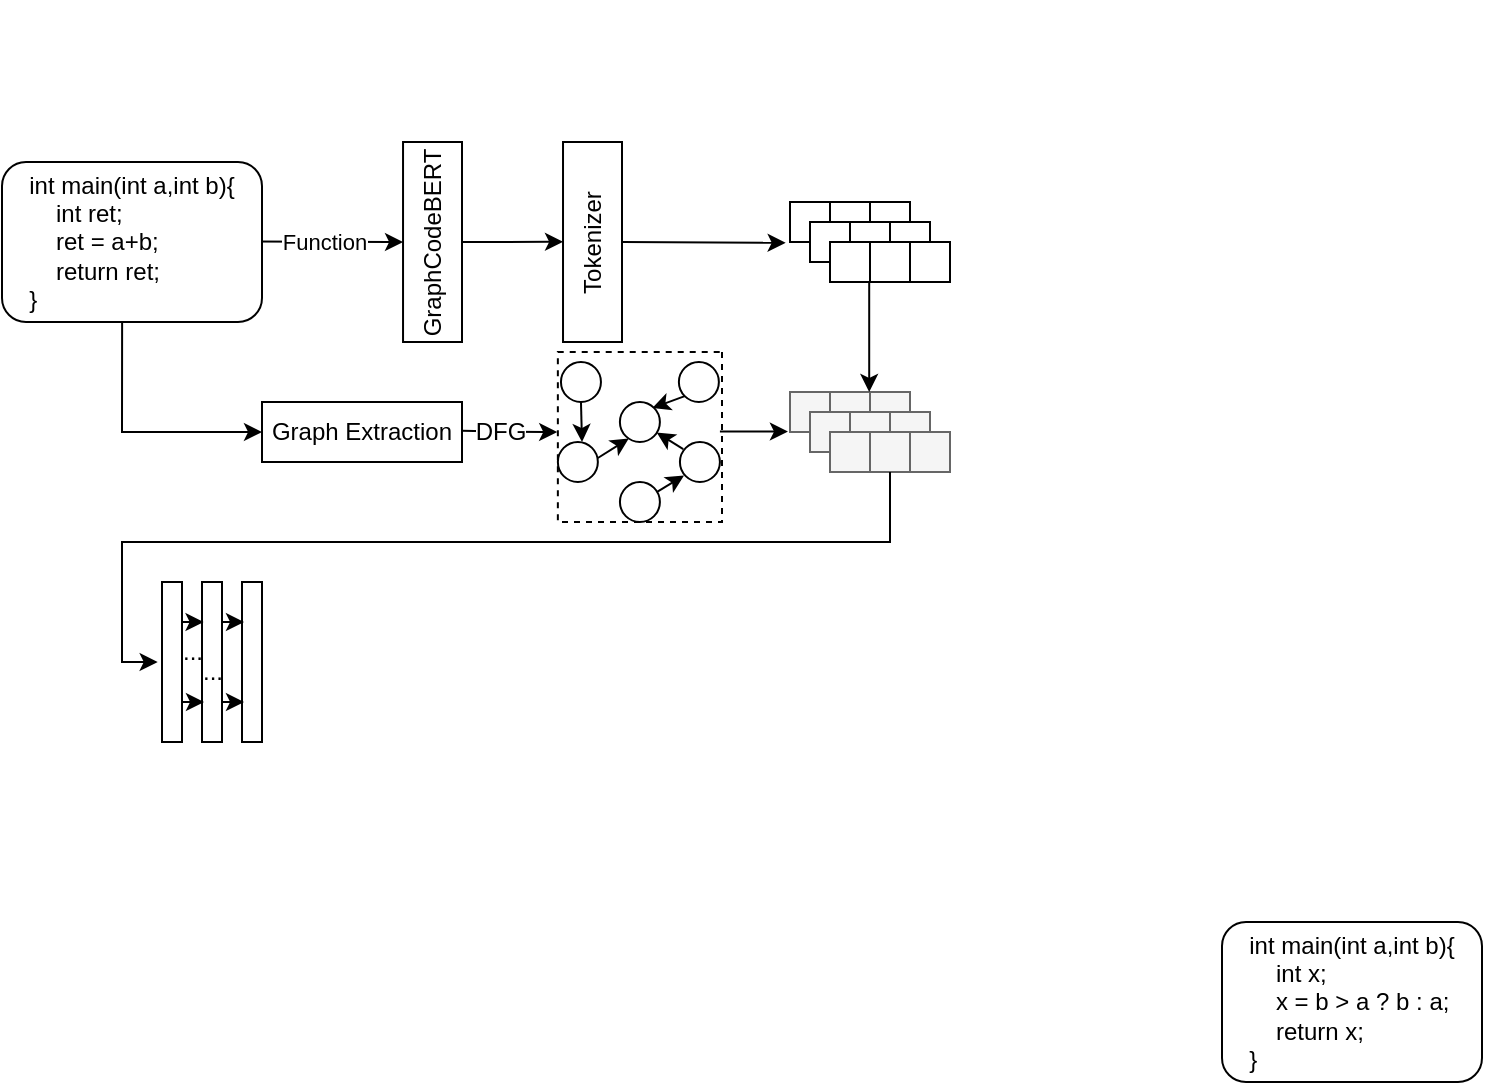 <mxfile version="21.5.2" type="github">
  <diagram id="kuXfZ5j9J_MOZKS2mzVd" name="第 1 页">
    <mxGraphModel dx="231" dy="125" grid="1" gridSize="10" guides="1" tooltips="1" connect="1" arrows="1" fold="1" page="1" pageScale="1" pageWidth="827" pageHeight="1169" math="0" shadow="0">
      <root>
        <mxCell id="0" />
        <mxCell id="1" parent="0" />
        <mxCell id="bve2lGWTHoPqpzMd3bUK-1" value="&lt;div style=&quot;&quot;&gt;&lt;br&gt;&lt;/div&gt;" style="rounded=0;whiteSpace=wrap;html=1;align=left;direction=south;" vertex="1" parent="1">
          <mxGeometry x="240.52" y="220" width="29.48" height="100" as="geometry" />
        </mxCell>
        <mxCell id="bve2lGWTHoPqpzMd3bUK-2" value="" style="endArrow=classic;html=1;rounded=0;entryX=0.5;entryY=1;entryDx=0;entryDy=0;" edge="1" parent="1" target="bve2lGWTHoPqpzMd3bUK-1">
          <mxGeometry width="50" height="50" relative="1" as="geometry">
            <mxPoint x="151.78" y="269.76" as="sourcePoint" />
            <mxPoint x="280" y="270" as="targetPoint" />
          </mxGeometry>
        </mxCell>
        <mxCell id="bve2lGWTHoPqpzMd3bUK-3" value="Function" style="edgeLabel;html=1;align=center;verticalAlign=middle;resizable=0;points=[];" vertex="1" connectable="0" parent="bve2lGWTHoPqpzMd3bUK-2">
          <mxGeometry x="-0.016" relative="1" as="geometry">
            <mxPoint x="5" as="offset" />
          </mxGeometry>
        </mxCell>
        <mxCell id="bve2lGWTHoPqpzMd3bUK-4" value="int main(int a,int b){&lt;br style=&quot;text-align: left;&quot;&gt;&lt;div style=&quot;text-align: left;&quot;&gt;&lt;span style=&quot;background-color: initial;&quot;&gt;&lt;span style=&quot;white-space: pre;&quot;&gt;&amp;nbsp;&amp;nbsp;&amp;nbsp;&amp;nbsp;&lt;/span&gt;&lt;/span&gt;&lt;span style=&quot;background-color: initial; text-align: left;&quot;&gt;int ret;&lt;/span&gt;&lt;/div&gt;&lt;span style=&quot;&quot;&gt;&lt;div style=&quot;text-align: left;&quot;&gt;&lt;span style=&quot;background-color: initial;&quot;&gt;&amp;nbsp; &amp;nbsp; ret = a+b;&lt;/span&gt;&lt;/div&gt;&lt;/span&gt;&lt;div style=&quot;text-align: left;&quot;&gt;&lt;span style=&quot;background-color: initial;&quot;&gt;&lt;span style=&quot;white-space: pre;&quot;&gt;&amp;nbsp;&amp;nbsp;&amp;nbsp;&amp;nbsp;&lt;/span&gt;&lt;/span&gt;&lt;span style=&quot;background-color: initial;&quot;&gt;return ret;&lt;/span&gt;&lt;/div&gt;&lt;div style=&quot;text-align: left;&quot;&gt;&lt;span style=&quot;background-color: initial;&quot;&gt;}&lt;/span&gt;&lt;/div&gt;" style="rounded=1;whiteSpace=wrap;html=1;" vertex="1" parent="1">
          <mxGeometry x="40" y="230" width="130" height="80" as="geometry" />
        </mxCell>
        <mxCell id="bve2lGWTHoPqpzMd3bUK-7" value="GraphCodeBERT" style="text;strokeColor=none;align=center;fillColor=none;html=1;verticalAlign=middle;whiteSpace=wrap;rounded=0;fontSize=12;fontFamily=Helvetica;fontColor=default;rotation=-90;" vertex="1" parent="1">
          <mxGeometry x="226.29" y="255.0" width="57.93" height="30" as="geometry" />
        </mxCell>
        <mxCell id="bve2lGWTHoPqpzMd3bUK-15" style="edgeStyle=orthogonalEdgeStyle;rounded=0;orthogonalLoop=1;jettySize=auto;html=1;fontFamily=Helvetica;fontSize=12;fontColor=default;entryX=-0.004;entryY=0.5;entryDx=0;entryDy=0;entryPerimeter=0;" edge="1" parent="1">
          <mxGeometry relative="1" as="geometry">
            <mxPoint x="270.0" y="364.4" as="sourcePoint" />
            <mxPoint x="317.61" y="365" as="targetPoint" />
            <Array as="points" />
          </mxGeometry>
        </mxCell>
        <mxCell id="bve2lGWTHoPqpzMd3bUK-16" value="DFG" style="edgeLabel;html=1;align=center;verticalAlign=middle;resizable=0;points=[];fontSize=12;fontFamily=Helvetica;fontColor=default;" vertex="1" connectable="0" parent="bve2lGWTHoPqpzMd3bUK-15">
          <mxGeometry x="-0.047" y="-2" relative="1" as="geometry">
            <mxPoint x="-4" y="-2" as="offset" />
          </mxGeometry>
        </mxCell>
        <mxCell id="bve2lGWTHoPqpzMd3bUK-10" value="Graph Extraction" style="rounded=0;whiteSpace=wrap;html=1;strokeColor=default;fontFamily=Helvetica;fontSize=12;fontColor=default;fillColor=default;" vertex="1" parent="1">
          <mxGeometry x="170" y="350" width="100" height="30" as="geometry" />
        </mxCell>
        <mxCell id="bve2lGWTHoPqpzMd3bUK-14" value="" style="endArrow=classic;html=1;rounded=0;fontFamily=Helvetica;fontSize=12;fontColor=default;exitX=0.462;exitY=1;exitDx=0;exitDy=0;exitPerimeter=0;entryX=0;entryY=0.5;entryDx=0;entryDy=0;" edge="1" parent="1" source="bve2lGWTHoPqpzMd3bUK-4" target="bve2lGWTHoPqpzMd3bUK-10">
          <mxGeometry width="50" height="50" relative="1" as="geometry">
            <mxPoint x="100" y="311" as="sourcePoint" />
            <mxPoint x="130" y="370" as="targetPoint" />
            <Array as="points">
              <mxPoint x="100" y="365" />
            </Array>
          </mxGeometry>
        </mxCell>
        <mxCell id="bve2lGWTHoPqpzMd3bUK-37" value="&lt;div style=&quot;&quot;&gt;&lt;br&gt;&lt;/div&gt;" style="rounded=0;whiteSpace=wrap;html=1;align=left;direction=south;" vertex="1" parent="1">
          <mxGeometry x="320.51" y="220" width="29.49" height="100" as="geometry" />
        </mxCell>
        <mxCell id="bve2lGWTHoPqpzMd3bUK-38" value="Tokenizer" style="text;strokeColor=none;align=center;fillColor=none;html=1;verticalAlign=middle;whiteSpace=wrap;rounded=0;fontSize=12;fontFamily=Helvetica;fontColor=default;rotation=-90;" vertex="1" parent="1">
          <mxGeometry x="306.29" y="255" width="57.93" height="30" as="geometry" />
        </mxCell>
        <mxCell id="bve2lGWTHoPqpzMd3bUK-64" value="" style="rounded=0;whiteSpace=wrap;html=1;strokeColor=default;fontFamily=Helvetica;fontSize=12;fontColor=default;fillColor=default;direction=south;dashed=1;" vertex="1" parent="1">
          <mxGeometry x="317.93" y="325" width="82.07" height="85" as="geometry" />
        </mxCell>
        <mxCell id="bve2lGWTHoPqpzMd3bUK-40" value="" style="endArrow=classic;html=1;rounded=0;fontFamily=Helvetica;fontSize=12;fontColor=default;exitX=0.5;exitY=1;exitDx=0;exitDy=0;entryX=0.698;entryY=0.991;entryDx=0;entryDy=0;entryPerimeter=0;" edge="1" parent="1" source="bve2lGWTHoPqpzMd3bUK-7">
          <mxGeometry width="50" height="50" relative="1" as="geometry">
            <mxPoint x="290.143" y="270.0" as="sourcePoint" />
            <mxPoint x="320.511" y="269.9" as="targetPoint" />
          </mxGeometry>
        </mxCell>
        <mxCell id="bve2lGWTHoPqpzMd3bUK-47" value="int main(int a,int b){&lt;br style=&quot;text-align: left;&quot;&gt;&lt;div style=&quot;text-align: left;&quot;&gt;&lt;span style=&quot;background-color: initial;&quot;&gt;&lt;span style=&quot;white-space: pre;&quot;&gt;&amp;nbsp;&amp;nbsp;&amp;nbsp;&amp;nbsp;&lt;/span&gt;&lt;/span&gt;&lt;span style=&quot;background-color: initial; text-align: left;&quot;&gt;int x;&lt;/span&gt;&lt;/div&gt;&lt;span style=&quot;&quot;&gt;&lt;div style=&quot;text-align: left;&quot;&gt;&lt;span style=&quot;background-color: initial;&quot;&gt;&amp;nbsp; &amp;nbsp; x = b &amp;gt; a ? b : a;&lt;/span&gt;&lt;/div&gt;&lt;/span&gt;&lt;div style=&quot;text-align: left;&quot;&gt;&lt;span style=&quot;background-color: initial;&quot;&gt;&lt;span style=&quot;white-space: pre;&quot;&gt;&amp;nbsp;&amp;nbsp;&amp;nbsp;&amp;nbsp;&lt;/span&gt;&lt;/span&gt;&lt;span style=&quot;background-color: initial;&quot;&gt;return x;&lt;/span&gt;&lt;/div&gt;&lt;div style=&quot;text-align: left;&quot;&gt;&lt;span style=&quot;background-color: initial;&quot;&gt;}&lt;/span&gt;&lt;/div&gt;" style="rounded=1;whiteSpace=wrap;html=1;" vertex="1" parent="1">
          <mxGeometry x="650" y="610" width="130" height="80" as="geometry" />
        </mxCell>
        <mxCell id="bve2lGWTHoPqpzMd3bUK-48" value="" style="ellipse;whiteSpace=wrap;html=1;aspect=fixed;rounded=0;strokeColor=default;fontFamily=Helvetica;fontSize=12;fontColor=default;fillColor=default;" vertex="1" parent="1">
          <mxGeometry x="319.48" y="330" width="20" height="20" as="geometry" />
        </mxCell>
        <mxCell id="bve2lGWTHoPqpzMd3bUK-51" value="" style="ellipse;whiteSpace=wrap;html=1;aspect=fixed;rounded=0;strokeColor=default;fontFamily=Helvetica;fontSize=12;fontColor=default;fillColor=default;" vertex="1" parent="1">
          <mxGeometry x="317.93" y="370" width="20" height="20" as="geometry" />
        </mxCell>
        <mxCell id="bve2lGWTHoPqpzMd3bUK-52" value="" style="ellipse;whiteSpace=wrap;html=1;aspect=fixed;rounded=0;strokeColor=default;fontFamily=Helvetica;fontSize=12;fontColor=default;fillColor=default;" vertex="1" parent="1">
          <mxGeometry x="378.96" y="370" width="20" height="20" as="geometry" />
        </mxCell>
        <mxCell id="bve2lGWTHoPqpzMd3bUK-53" value="" style="ellipse;whiteSpace=wrap;html=1;aspect=fixed;rounded=0;strokeColor=default;fontFamily=Helvetica;fontSize=12;fontColor=default;fillColor=default;" vertex="1" parent="1">
          <mxGeometry x="378.44" y="330" width="20" height="20" as="geometry" />
        </mxCell>
        <mxCell id="bve2lGWTHoPqpzMd3bUK-54" value="" style="ellipse;whiteSpace=wrap;html=1;aspect=fixed;rounded=0;strokeColor=default;fontFamily=Helvetica;fontSize=12;fontColor=default;fillColor=default;" vertex="1" parent="1">
          <mxGeometry x="348.96" y="390" width="20" height="20" as="geometry" />
        </mxCell>
        <mxCell id="bve2lGWTHoPqpzMd3bUK-55" value="" style="ellipse;whiteSpace=wrap;html=1;aspect=fixed;rounded=0;strokeColor=default;fontFamily=Helvetica;fontSize=12;fontColor=default;fillColor=default;" vertex="1" parent="1">
          <mxGeometry x="348.95" y="350" width="20" height="20" as="geometry" />
        </mxCell>
        <mxCell id="bve2lGWTHoPqpzMd3bUK-57" value="" style="endArrow=classic;html=1;rounded=0;fontFamily=Helvetica;fontSize=12;fontColor=default;entryX=0.103;entryY=0.84;entryDx=0;entryDy=0;entryPerimeter=0;" edge="1" parent="1" source="bve2lGWTHoPqpzMd3bUK-54" target="bve2lGWTHoPqpzMd3bUK-52">
          <mxGeometry width="50" height="50" relative="1" as="geometry">
            <mxPoint x="370" y="390" as="sourcePoint" />
            <mxPoint x="413.96" y="350" as="targetPoint" />
          </mxGeometry>
        </mxCell>
        <mxCell id="bve2lGWTHoPqpzMd3bUK-58" value="" style="endArrow=classic;html=1;rounded=0;fontFamily=Helvetica;fontSize=12;fontColor=default;entryX=0.221;entryY=0.914;entryDx=0;entryDy=0;entryPerimeter=0;" edge="1" parent="1" target="bve2lGWTHoPqpzMd3bUK-55">
          <mxGeometry width="50" height="50" relative="1" as="geometry">
            <mxPoint x="337.93" y="378" as="sourcePoint" />
            <mxPoint x="350.93" y="370" as="targetPoint" />
          </mxGeometry>
        </mxCell>
        <mxCell id="bve2lGWTHoPqpzMd3bUK-59" value="" style="endArrow=classic;html=1;rounded=0;fontFamily=Helvetica;fontSize=12;fontColor=default;exitX=0.5;exitY=1;exitDx=0;exitDy=0;entryX=0.604;entryY=0;entryDx=0;entryDy=0;entryPerimeter=0;" edge="1" parent="1" source="bve2lGWTHoPqpzMd3bUK-48" target="bve2lGWTHoPqpzMd3bUK-51">
          <mxGeometry width="50" height="50" relative="1" as="geometry">
            <mxPoint x="340" y="400" as="sourcePoint" />
            <mxPoint x="390" y="350" as="targetPoint" />
          </mxGeometry>
        </mxCell>
        <mxCell id="bve2lGWTHoPqpzMd3bUK-60" value="" style="endArrow=classic;html=1;rounded=0;fontFamily=Helvetica;fontSize=12;fontColor=default;exitX=0.083;exitY=0.176;exitDx=0;exitDy=0;exitPerimeter=0;" edge="1" parent="1" source="bve2lGWTHoPqpzMd3bUK-52" target="bve2lGWTHoPqpzMd3bUK-55">
          <mxGeometry width="50" height="50" relative="1" as="geometry">
            <mxPoint x="340" y="400" as="sourcePoint" />
            <mxPoint x="390" y="350" as="targetPoint" />
          </mxGeometry>
        </mxCell>
        <mxCell id="bve2lGWTHoPqpzMd3bUK-61" value="" style="endArrow=classic;html=1;rounded=0;fontFamily=Helvetica;fontSize=12;fontColor=default;entryX=0.812;entryY=0.149;entryDx=0;entryDy=0;entryPerimeter=0;exitX=0;exitY=1;exitDx=0;exitDy=0;" edge="1" parent="1" source="bve2lGWTHoPqpzMd3bUK-53" target="bve2lGWTHoPqpzMd3bUK-55">
          <mxGeometry width="50" height="50" relative="1" as="geometry">
            <mxPoint x="340" y="390" as="sourcePoint" />
            <mxPoint x="390" y="340" as="targetPoint" />
          </mxGeometry>
        </mxCell>
        <mxCell id="bve2lGWTHoPqpzMd3bUK-66" value="" style="rounded=0;whiteSpace=wrap;html=1;fontFamily=Helvetica;fontSize=12;fontStyle=1;" vertex="1" parent="1">
          <mxGeometry x="434" y="250" width="20" height="20" as="geometry" />
        </mxCell>
        <mxCell id="bve2lGWTHoPqpzMd3bUK-69" value="" style="rounded=0;whiteSpace=wrap;html=1;fontFamily=Helvetica;fontSize=12;fontStyle=1;" vertex="1" parent="1">
          <mxGeometry x="454" y="250" width="20" height="20" as="geometry" />
        </mxCell>
        <mxCell id="bve2lGWTHoPqpzMd3bUK-70" value="" style="rounded=0;whiteSpace=wrap;html=1;fontFamily=Helvetica;fontSize=12;fontStyle=1;" vertex="1" parent="1">
          <mxGeometry x="474" y="250" width="20" height="20" as="geometry" />
        </mxCell>
        <mxCell id="bve2lGWTHoPqpzMd3bUK-71" value="" style="rounded=0;whiteSpace=wrap;html=1;fontFamily=Helvetica;fontSize=12;fontStyle=1;" vertex="1" parent="1">
          <mxGeometry x="444" y="260" width="20" height="20" as="geometry" />
        </mxCell>
        <mxCell id="bve2lGWTHoPqpzMd3bUK-72" value="" style="rounded=0;whiteSpace=wrap;html=1;fontFamily=Helvetica;fontSize=12;fontStyle=1;" vertex="1" parent="1">
          <mxGeometry x="464" y="260" width="20" height="20" as="geometry" />
        </mxCell>
        <mxCell id="bve2lGWTHoPqpzMd3bUK-73" value="" style="rounded=0;whiteSpace=wrap;html=1;fontFamily=Helvetica;fontSize=12;fontStyle=1;" vertex="1" parent="1">
          <mxGeometry x="484" y="260" width="20" height="20" as="geometry" />
        </mxCell>
        <mxCell id="bve2lGWTHoPqpzMd3bUK-74" value="" style="rounded=0;whiteSpace=wrap;html=1;fontFamily=Helvetica;fontSize=12;fontStyle=1;" vertex="1" parent="1">
          <mxGeometry x="454" y="270" width="20" height="20" as="geometry" />
        </mxCell>
        <mxCell id="bve2lGWTHoPqpzMd3bUK-75" value="" style="rounded=0;whiteSpace=wrap;html=1;strokeColor=#2D7600;fontFamily=Helvetica;fontSize=12;fontColor=#ffffff;fillColor=#60a917;fontStyle=1" vertex="1" parent="1">
          <mxGeometry x="160" y="150" width="100" as="geometry" />
        </mxCell>
        <mxCell id="bve2lGWTHoPqpzMd3bUK-76" value="" style="rounded=0;whiteSpace=wrap;html=1;fontFamily=Helvetica;fontSize=12;fontStyle=1;" vertex="1" parent="1">
          <mxGeometry x="494" y="270" width="20" height="20" as="geometry" />
        </mxCell>
        <mxCell id="bve2lGWTHoPqpzMd3bUK-77" value="" style="rounded=0;whiteSpace=wrap;html=1;fontFamily=Helvetica;fontSize=12;fontStyle=1;" vertex="1" parent="1">
          <mxGeometry x="474" y="270" width="20" height="20" as="geometry" />
        </mxCell>
        <mxCell id="bve2lGWTHoPqpzMd3bUK-79" value="" style="endArrow=classic;html=1;rounded=0;fontFamily=Helvetica;fontSize=12;fontColor=default;exitX=0.5;exitY=0;exitDx=0;exitDy=0;entryX=-0.108;entryY=1.021;entryDx=0;entryDy=0;entryPerimeter=0;" edge="1" parent="1" source="bve2lGWTHoPqpzMd3bUK-37" target="bve2lGWTHoPqpzMd3bUK-66">
          <mxGeometry width="50" height="50" relative="1" as="geometry">
            <mxPoint x="370" y="310" as="sourcePoint" />
            <mxPoint x="420" y="260" as="targetPoint" />
          </mxGeometry>
        </mxCell>
        <mxCell id="bve2lGWTHoPqpzMd3bUK-80" value="" style="endArrow=classic;html=1;rounded=0;fontFamily=Helvetica;fontSize=12;fontColor=default;exitX=0.5;exitY=0;exitDx=0;exitDy=0;entryX=-0.108;entryY=1.021;entryDx=0;entryDy=0;entryPerimeter=0;" edge="1" parent="1">
          <mxGeometry width="50" height="50" relative="1" as="geometry">
            <mxPoint x="398.96" y="364.8" as="sourcePoint" />
            <mxPoint x="432.96" y="364.8" as="targetPoint" />
          </mxGeometry>
        </mxCell>
        <mxCell id="bve2lGWTHoPqpzMd3bUK-82" value="" style="rounded=0;whiteSpace=wrap;html=1;fontFamily=Helvetica;fontSize=12;fontStyle=1;fillColor=#f5f5f5;fontColor=#333333;strokeColor=#666666;" vertex="1" parent="1">
          <mxGeometry x="434" y="345" width="20" height="20" as="geometry" />
        </mxCell>
        <mxCell id="bve2lGWTHoPqpzMd3bUK-83" value="" style="rounded=0;whiteSpace=wrap;html=1;fontFamily=Helvetica;fontSize=12;fontStyle=1;fillColor=#f5f5f5;fontColor=#333333;strokeColor=#666666;" vertex="1" parent="1">
          <mxGeometry x="454" y="345" width="20" height="20" as="geometry" />
        </mxCell>
        <mxCell id="bve2lGWTHoPqpzMd3bUK-84" value="" style="rounded=0;whiteSpace=wrap;html=1;fontFamily=Helvetica;fontSize=12;fontStyle=1;fillColor=#f5f5f5;fontColor=#333333;strokeColor=#666666;" vertex="1" parent="1">
          <mxGeometry x="474" y="345" width="20" height="20" as="geometry" />
        </mxCell>
        <mxCell id="bve2lGWTHoPqpzMd3bUK-85" value="" style="rounded=0;whiteSpace=wrap;html=1;fontFamily=Helvetica;fontSize=12;fontStyle=1;fillColor=#f5f5f5;fontColor=#333333;strokeColor=#666666;" vertex="1" parent="1">
          <mxGeometry x="444" y="355" width="20" height="20" as="geometry" />
        </mxCell>
        <mxCell id="bve2lGWTHoPqpzMd3bUK-86" value="" style="rounded=0;whiteSpace=wrap;html=1;fontFamily=Helvetica;fontSize=12;fontStyle=1;fillColor=#f5f5f5;fontColor=#333333;strokeColor=#666666;" vertex="1" parent="1">
          <mxGeometry x="464" y="355" width="20" height="20" as="geometry" />
        </mxCell>
        <mxCell id="bve2lGWTHoPqpzMd3bUK-87" value="" style="rounded=0;whiteSpace=wrap;html=1;fontFamily=Helvetica;fontSize=12;fontStyle=1;fillColor=#f5f5f5;fontColor=#333333;strokeColor=#666666;" vertex="1" parent="1">
          <mxGeometry x="484" y="355" width="20" height="20" as="geometry" />
        </mxCell>
        <mxCell id="bve2lGWTHoPqpzMd3bUK-88" value="" style="rounded=0;whiteSpace=wrap;html=1;fontFamily=Helvetica;fontSize=12;fontStyle=1;fillColor=#f5f5f5;fontColor=#333333;strokeColor=#666666;" vertex="1" parent="1">
          <mxGeometry x="454" y="365" width="20" height="20" as="geometry" />
        </mxCell>
        <mxCell id="bve2lGWTHoPqpzMd3bUK-89" value="" style="rounded=0;whiteSpace=wrap;html=1;fontFamily=Helvetica;fontSize=12;fontStyle=1;fillColor=#f5f5f5;fontColor=#333333;strokeColor=#666666;" vertex="1" parent="1">
          <mxGeometry x="494" y="365" width="20" height="20" as="geometry" />
        </mxCell>
        <mxCell id="bve2lGWTHoPqpzMd3bUK-90" value="" style="rounded=0;whiteSpace=wrap;html=1;fontFamily=Helvetica;fontSize=12;fontStyle=1;fillColor=#f5f5f5;fontColor=#333333;strokeColor=#666666;" vertex="1" parent="1">
          <mxGeometry x="474" y="365" width="20" height="20" as="geometry" />
        </mxCell>
        <mxCell id="bve2lGWTHoPqpzMd3bUK-91" value="" style="endArrow=classic;html=1;rounded=0;fontFamily=Helvetica;fontSize=12;fontColor=default;exitX=0.25;exitY=1;exitDx=0;exitDy=0;entryX=0.25;entryY=0;entryDx=0;entryDy=0;" edge="1" parent="1">
          <mxGeometry width="50" height="50" relative="1" as="geometry">
            <mxPoint x="473.6" y="290" as="sourcePoint" />
            <mxPoint x="473.6" y="345" as="targetPoint" />
            <Array as="points">
              <mxPoint x="473.6" y="320" />
            </Array>
          </mxGeometry>
        </mxCell>
        <mxCell id="bve2lGWTHoPqpzMd3bUK-92" value="" style="endArrow=classic;html=1;rounded=0;fontFamily=Helvetica;fontSize=12;fontColor=default;exitX=0;exitY=1;exitDx=0;exitDy=0;entryX=-0.072;entryY=0.668;entryDx=0;entryDy=0;entryPerimeter=0;" edge="1" parent="1" target="bve2lGWTHoPqpzMd3bUK-97">
          <mxGeometry width="50" height="50" relative="1" as="geometry">
            <mxPoint x="484" y="385" as="sourcePoint" />
            <mxPoint x="100" y="440" as="targetPoint" />
            <Array as="points">
              <mxPoint x="484" y="400" />
              <mxPoint x="484" y="420" />
              <mxPoint x="100" y="420" />
              <mxPoint x="100" y="480" />
            </Array>
          </mxGeometry>
        </mxCell>
        <mxCell id="bve2lGWTHoPqpzMd3bUK-93" value="" style="rounded=0;whiteSpace=wrap;html=1;strokeColor=default;fontFamily=Helvetica;fontSize=12;fontColor=default;fillColor=default;" vertex="1" parent="1">
          <mxGeometry x="120" y="440" width="10" height="80" as="geometry" />
        </mxCell>
        <mxCell id="bve2lGWTHoPqpzMd3bUK-95" value="" style="rounded=0;whiteSpace=wrap;html=1;strokeColor=default;fontFamily=Helvetica;fontSize=12;fontColor=default;fillColor=default;" vertex="1" parent="1">
          <mxGeometry x="140" y="440" width="10" height="80" as="geometry" />
        </mxCell>
        <mxCell id="bve2lGWTHoPqpzMd3bUK-96" value="" style="rounded=0;whiteSpace=wrap;html=1;strokeColor=default;fontFamily=Helvetica;fontSize=12;fontColor=default;fillColor=default;" vertex="1" parent="1">
          <mxGeometry x="160" y="440" width="10" height="80" as="geometry" />
        </mxCell>
        <mxCell id="bve2lGWTHoPqpzMd3bUK-97" value="...&lt;br&gt;" style="text;html=1;align=center;verticalAlign=middle;resizable=0;points=[];autosize=1;strokeColor=none;fillColor=none;fontSize=12;fontFamily=Helvetica;fontColor=default;" vertex="1" parent="1">
          <mxGeometry x="120" y="460" width="30" height="30" as="geometry" />
        </mxCell>
        <mxCell id="bve2lGWTHoPqpzMd3bUK-100" value="" style="endArrow=classic;html=1;fontFamily=Helvetica;fontSize=12;fontColor=default;entryX=0.693;entryY=0;entryDx=0;entryDy=0;entryPerimeter=0;rounded=0;" edge="1" parent="1" target="bve2lGWTHoPqpzMd3bUK-97">
          <mxGeometry width="50" height="50" relative="1" as="geometry">
            <mxPoint x="130" y="460" as="sourcePoint" />
            <mxPoint x="180" y="410" as="targetPoint" />
          </mxGeometry>
        </mxCell>
        <mxCell id="bve2lGWTHoPqpzMd3bUK-101" value="" style="endArrow=classic;html=1;fontFamily=Helvetica;fontSize=12;fontColor=default;entryX=0.693;entryY=0;entryDx=0;entryDy=0;entryPerimeter=0;rounded=0;" edge="1" parent="1">
          <mxGeometry width="50" height="50" relative="1" as="geometry">
            <mxPoint x="130" y="500" as="sourcePoint" />
            <mxPoint x="141" y="500" as="targetPoint" />
          </mxGeometry>
        </mxCell>
        <mxCell id="bve2lGWTHoPqpzMd3bUK-102" value="...&lt;br&gt;" style="text;html=1;align=center;verticalAlign=middle;resizable=0;points=[];autosize=1;strokeColor=none;fillColor=none;fontSize=12;fontFamily=Helvetica;fontColor=default;" vertex="1" parent="1">
          <mxGeometry x="130" y="470" width="30" height="30" as="geometry" />
        </mxCell>
        <mxCell id="bve2lGWTHoPqpzMd3bUK-103" value="" style="endArrow=classic;html=1;fontFamily=Helvetica;fontSize=12;fontColor=default;entryX=0.693;entryY=0;entryDx=0;entryDy=0;entryPerimeter=0;rounded=0;" edge="1" parent="1">
          <mxGeometry width="50" height="50" relative="1" as="geometry">
            <mxPoint x="150" y="500" as="sourcePoint" />
            <mxPoint x="161" y="500" as="targetPoint" />
          </mxGeometry>
        </mxCell>
        <mxCell id="bve2lGWTHoPqpzMd3bUK-105" value="" style="endArrow=classic;html=1;fontFamily=Helvetica;fontSize=12;fontColor=default;entryX=0.693;entryY=0;entryDx=0;entryDy=0;entryPerimeter=0;rounded=0;" edge="1" parent="1">
          <mxGeometry width="50" height="50" relative="1" as="geometry">
            <mxPoint x="150" y="460" as="sourcePoint" />
            <mxPoint x="161" y="460" as="targetPoint" />
          </mxGeometry>
        </mxCell>
      </root>
    </mxGraphModel>
  </diagram>
</mxfile>
